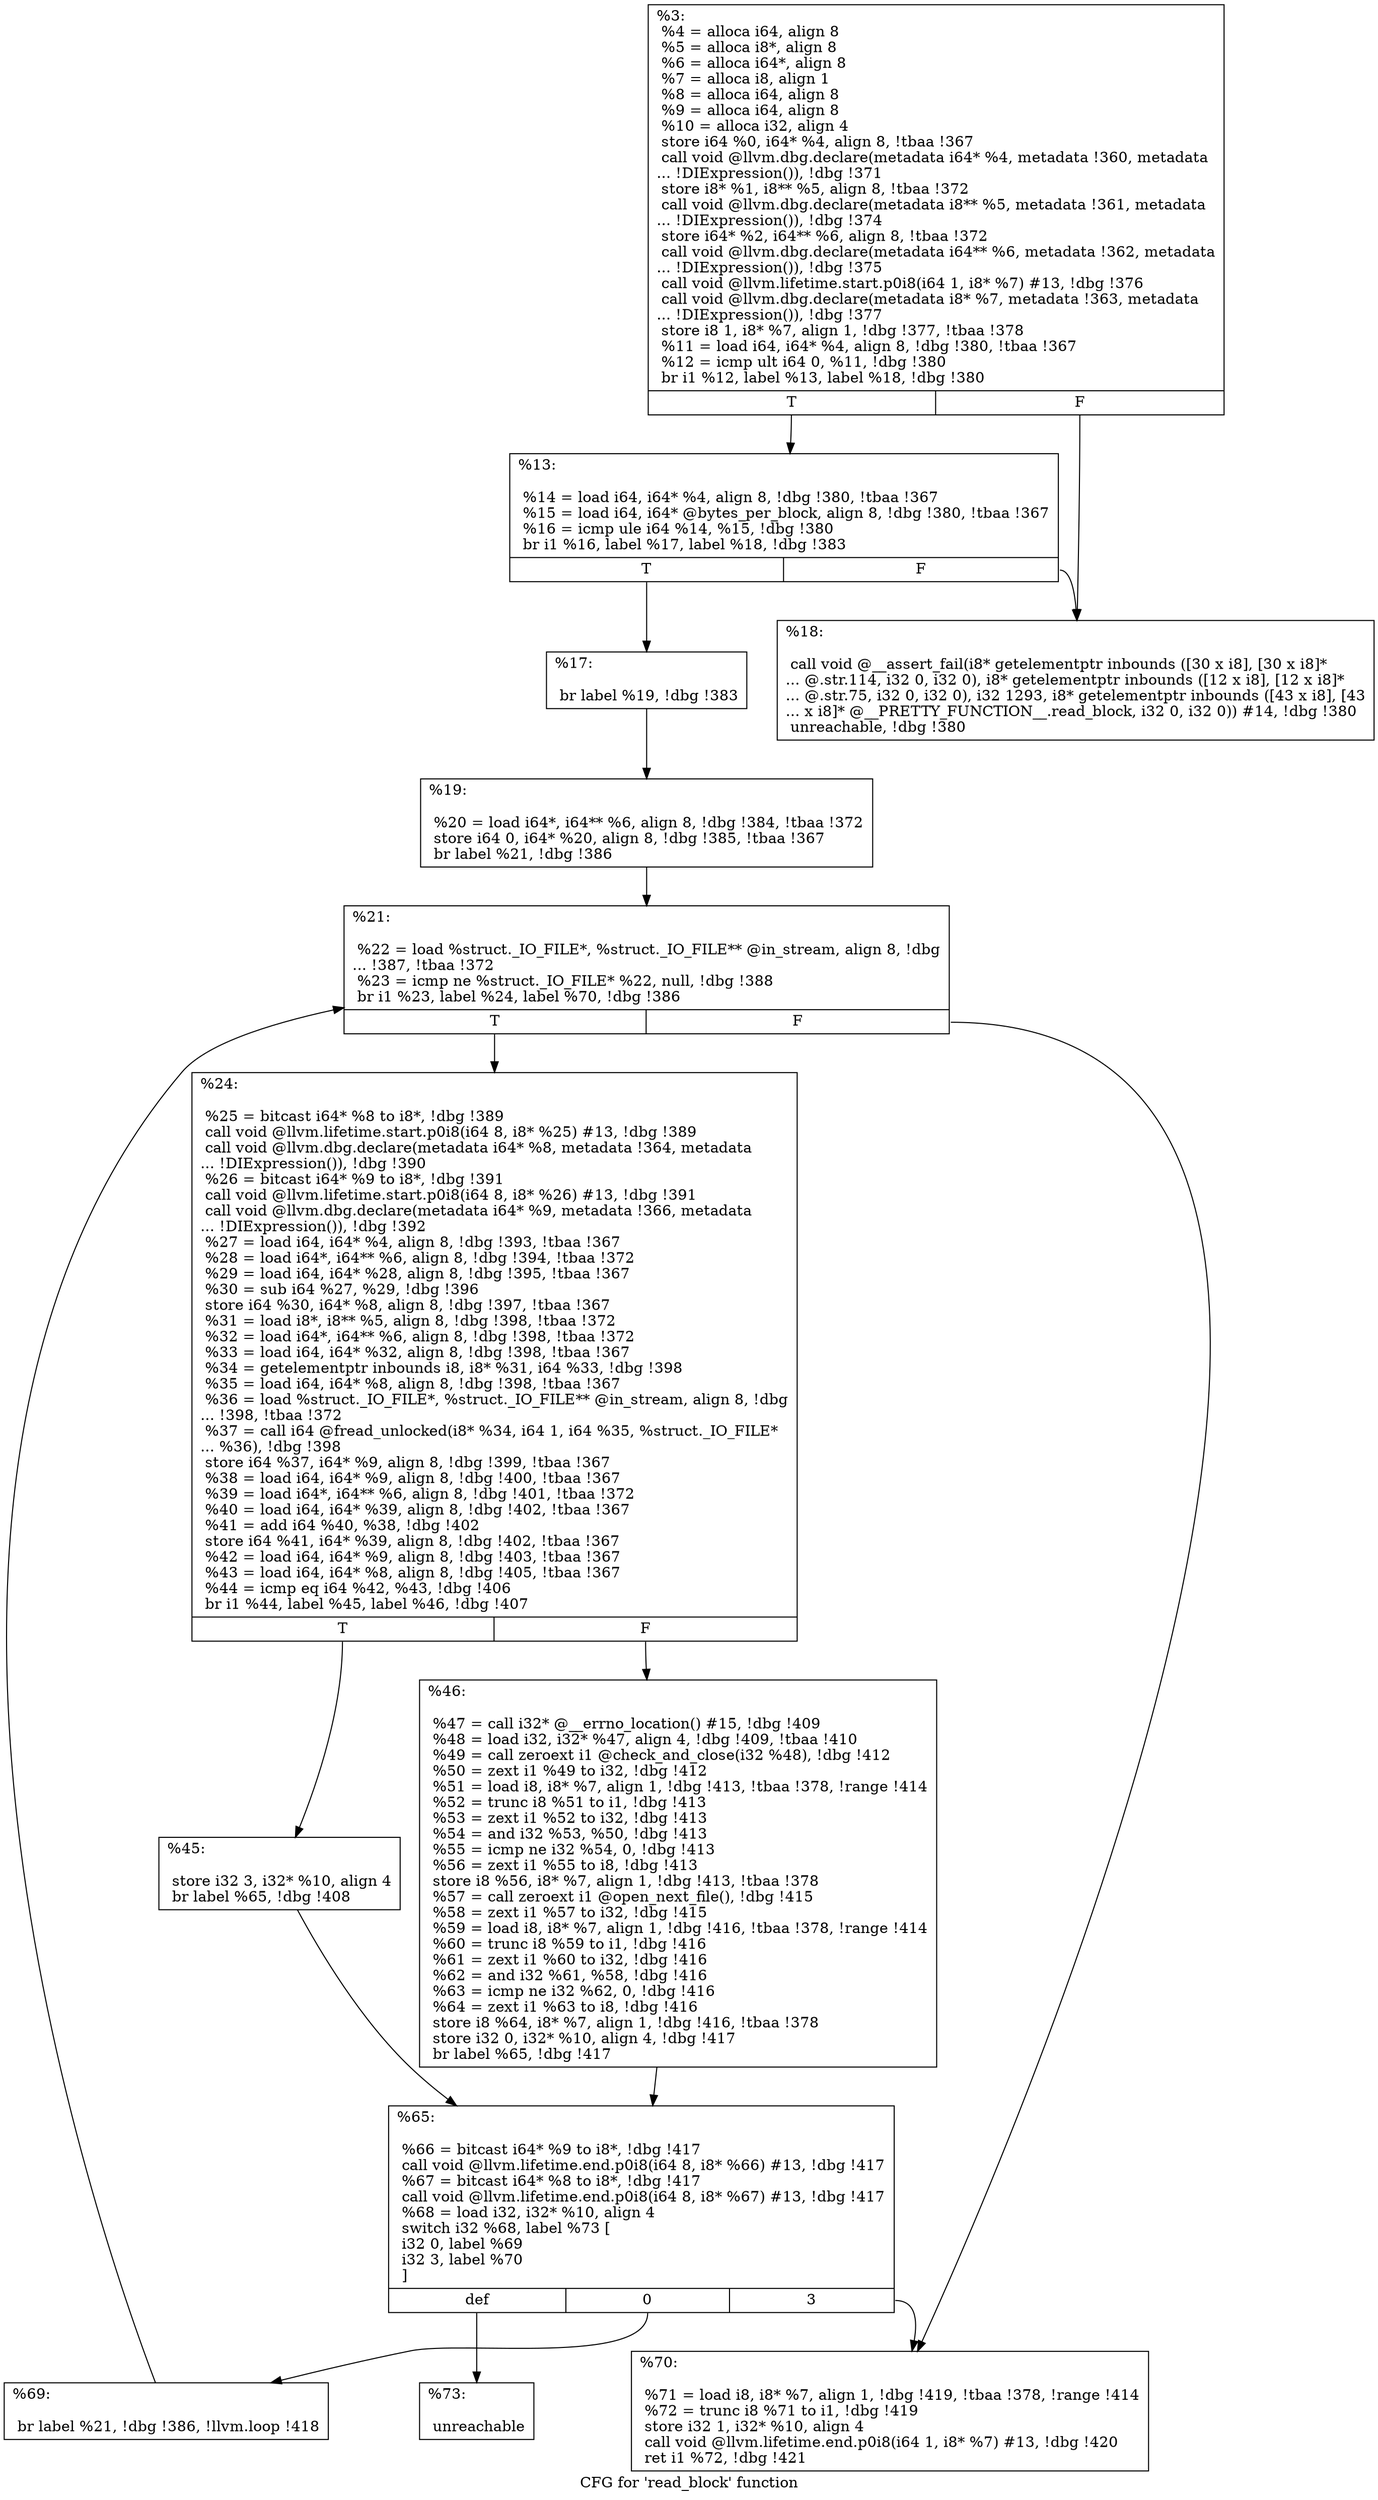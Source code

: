 digraph "CFG for 'read_block' function" {
	label="CFG for 'read_block' function";

	Node0x1bde930 [shape=record,label="{%3:\l  %4 = alloca i64, align 8\l  %5 = alloca i8*, align 8\l  %6 = alloca i64*, align 8\l  %7 = alloca i8, align 1\l  %8 = alloca i64, align 8\l  %9 = alloca i64, align 8\l  %10 = alloca i32, align 4\l  store i64 %0, i64* %4, align 8, !tbaa !367\l  call void @llvm.dbg.declare(metadata i64* %4, metadata !360, metadata\l... !DIExpression()), !dbg !371\l  store i8* %1, i8** %5, align 8, !tbaa !372\l  call void @llvm.dbg.declare(metadata i8** %5, metadata !361, metadata\l... !DIExpression()), !dbg !374\l  store i64* %2, i64** %6, align 8, !tbaa !372\l  call void @llvm.dbg.declare(metadata i64** %6, metadata !362, metadata\l... !DIExpression()), !dbg !375\l  call void @llvm.lifetime.start.p0i8(i64 1, i8* %7) #13, !dbg !376\l  call void @llvm.dbg.declare(metadata i8* %7, metadata !363, metadata\l... !DIExpression()), !dbg !377\l  store i8 1, i8* %7, align 1, !dbg !377, !tbaa !378\l  %11 = load i64, i64* %4, align 8, !dbg !380, !tbaa !367\l  %12 = icmp ult i64 0, %11, !dbg !380\l  br i1 %12, label %13, label %18, !dbg !380\l|{<s0>T|<s1>F}}"];
	Node0x1bde930:s0 -> Node0x1bdf830;
	Node0x1bde930:s1 -> Node0x1bdf8d0;
	Node0x1bdf830 [shape=record,label="{%13:\l\l  %14 = load i64, i64* %4, align 8, !dbg !380, !tbaa !367\l  %15 = load i64, i64* @bytes_per_block, align 8, !dbg !380, !tbaa !367\l  %16 = icmp ule i64 %14, %15, !dbg !380\l  br i1 %16, label %17, label %18, !dbg !383\l|{<s0>T|<s1>F}}"];
	Node0x1bdf830:s0 -> Node0x1bdf880;
	Node0x1bdf830:s1 -> Node0x1bdf8d0;
	Node0x1bdf880 [shape=record,label="{%17:\l\l  br label %19, !dbg !383\l}"];
	Node0x1bdf880 -> Node0x1bdf920;
	Node0x1bdf8d0 [shape=record,label="{%18:\l\l  call void @__assert_fail(i8* getelementptr inbounds ([30 x i8], [30 x i8]*\l... @.str.114, i32 0, i32 0), i8* getelementptr inbounds ([12 x i8], [12 x i8]*\l... @.str.75, i32 0, i32 0), i32 1293, i8* getelementptr inbounds ([43 x i8], [43\l... x i8]* @__PRETTY_FUNCTION__.read_block, i32 0, i32 0)) #14, !dbg !380\l  unreachable, !dbg !380\l}"];
	Node0x1bdf920 [shape=record,label="{%19:\l\l  %20 = load i64*, i64** %6, align 8, !dbg !384, !tbaa !372\l  store i64 0, i64* %20, align 8, !dbg !385, !tbaa !367\l  br label %21, !dbg !386\l}"];
	Node0x1bdf920 -> Node0x1bdf970;
	Node0x1bdf970 [shape=record,label="{%21:\l\l  %22 = load %struct._IO_FILE*, %struct._IO_FILE** @in_stream, align 8, !dbg\l... !387, !tbaa !372\l  %23 = icmp ne %struct._IO_FILE* %22, null, !dbg !388\l  br i1 %23, label %24, label %70, !dbg !386\l|{<s0>T|<s1>F}}"];
	Node0x1bdf970:s0 -> Node0x1bdf9c0;
	Node0x1bdf970:s1 -> Node0x1bdfb50;
	Node0x1bdf9c0 [shape=record,label="{%24:\l\l  %25 = bitcast i64* %8 to i8*, !dbg !389\l  call void @llvm.lifetime.start.p0i8(i64 8, i8* %25) #13, !dbg !389\l  call void @llvm.dbg.declare(metadata i64* %8, metadata !364, metadata\l... !DIExpression()), !dbg !390\l  %26 = bitcast i64* %9 to i8*, !dbg !391\l  call void @llvm.lifetime.start.p0i8(i64 8, i8* %26) #13, !dbg !391\l  call void @llvm.dbg.declare(metadata i64* %9, metadata !366, metadata\l... !DIExpression()), !dbg !392\l  %27 = load i64, i64* %4, align 8, !dbg !393, !tbaa !367\l  %28 = load i64*, i64** %6, align 8, !dbg !394, !tbaa !372\l  %29 = load i64, i64* %28, align 8, !dbg !395, !tbaa !367\l  %30 = sub i64 %27, %29, !dbg !396\l  store i64 %30, i64* %8, align 8, !dbg !397, !tbaa !367\l  %31 = load i8*, i8** %5, align 8, !dbg !398, !tbaa !372\l  %32 = load i64*, i64** %6, align 8, !dbg !398, !tbaa !372\l  %33 = load i64, i64* %32, align 8, !dbg !398, !tbaa !367\l  %34 = getelementptr inbounds i8, i8* %31, i64 %33, !dbg !398\l  %35 = load i64, i64* %8, align 8, !dbg !398, !tbaa !367\l  %36 = load %struct._IO_FILE*, %struct._IO_FILE** @in_stream, align 8, !dbg\l... !398, !tbaa !372\l  %37 = call i64 @fread_unlocked(i8* %34, i64 1, i64 %35, %struct._IO_FILE*\l... %36), !dbg !398\l  store i64 %37, i64* %9, align 8, !dbg !399, !tbaa !367\l  %38 = load i64, i64* %9, align 8, !dbg !400, !tbaa !367\l  %39 = load i64*, i64** %6, align 8, !dbg !401, !tbaa !372\l  %40 = load i64, i64* %39, align 8, !dbg !402, !tbaa !367\l  %41 = add i64 %40, %38, !dbg !402\l  store i64 %41, i64* %39, align 8, !dbg !402, !tbaa !367\l  %42 = load i64, i64* %9, align 8, !dbg !403, !tbaa !367\l  %43 = load i64, i64* %8, align 8, !dbg !405, !tbaa !367\l  %44 = icmp eq i64 %42, %43, !dbg !406\l  br i1 %44, label %45, label %46, !dbg !407\l|{<s0>T|<s1>F}}"];
	Node0x1bdf9c0:s0 -> Node0x1bdfa10;
	Node0x1bdf9c0:s1 -> Node0x1bdfa60;
	Node0x1bdfa10 [shape=record,label="{%45:\l\l  store i32 3, i32* %10, align 4\l  br label %65, !dbg !408\l}"];
	Node0x1bdfa10 -> Node0x1bdfab0;
	Node0x1bdfa60 [shape=record,label="{%46:\l\l  %47 = call i32* @__errno_location() #15, !dbg !409\l  %48 = load i32, i32* %47, align 4, !dbg !409, !tbaa !410\l  %49 = call zeroext i1 @check_and_close(i32 %48), !dbg !412\l  %50 = zext i1 %49 to i32, !dbg !412\l  %51 = load i8, i8* %7, align 1, !dbg !413, !tbaa !378, !range !414\l  %52 = trunc i8 %51 to i1, !dbg !413\l  %53 = zext i1 %52 to i32, !dbg !413\l  %54 = and i32 %53, %50, !dbg !413\l  %55 = icmp ne i32 %54, 0, !dbg !413\l  %56 = zext i1 %55 to i8, !dbg !413\l  store i8 %56, i8* %7, align 1, !dbg !413, !tbaa !378\l  %57 = call zeroext i1 @open_next_file(), !dbg !415\l  %58 = zext i1 %57 to i32, !dbg !415\l  %59 = load i8, i8* %7, align 1, !dbg !416, !tbaa !378, !range !414\l  %60 = trunc i8 %59 to i1, !dbg !416\l  %61 = zext i1 %60 to i32, !dbg !416\l  %62 = and i32 %61, %58, !dbg !416\l  %63 = icmp ne i32 %62, 0, !dbg !416\l  %64 = zext i1 %63 to i8, !dbg !416\l  store i8 %64, i8* %7, align 1, !dbg !416, !tbaa !378\l  store i32 0, i32* %10, align 4, !dbg !417\l  br label %65, !dbg !417\l}"];
	Node0x1bdfa60 -> Node0x1bdfab0;
	Node0x1bdfab0 [shape=record,label="{%65:\l\l  %66 = bitcast i64* %9 to i8*, !dbg !417\l  call void @llvm.lifetime.end.p0i8(i64 8, i8* %66) #13, !dbg !417\l  %67 = bitcast i64* %8 to i8*, !dbg !417\l  call void @llvm.lifetime.end.p0i8(i64 8, i8* %67) #13, !dbg !417\l  %68 = load i32, i32* %10, align 4\l  switch i32 %68, label %73 [\l    i32 0, label %69\l    i32 3, label %70\l  ]\l|{<s0>def|<s1>0|<s2>3}}"];
	Node0x1bdfab0:s0 -> Node0x1bdfba0;
	Node0x1bdfab0:s1 -> Node0x1bdfb00;
	Node0x1bdfab0:s2 -> Node0x1bdfb50;
	Node0x1bdfb00 [shape=record,label="{%69:\l\l  br label %21, !dbg !386, !llvm.loop !418\l}"];
	Node0x1bdfb00 -> Node0x1bdf970;
	Node0x1bdfb50 [shape=record,label="{%70:\l\l  %71 = load i8, i8* %7, align 1, !dbg !419, !tbaa !378, !range !414\l  %72 = trunc i8 %71 to i1, !dbg !419\l  store i32 1, i32* %10, align 4\l  call void @llvm.lifetime.end.p0i8(i64 1, i8* %7) #13, !dbg !420\l  ret i1 %72, !dbg !421\l}"];
	Node0x1bdfba0 [shape=record,label="{%73:\l\l  unreachable\l}"];
}

